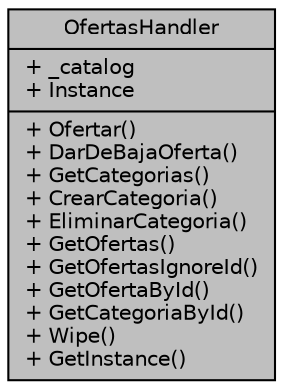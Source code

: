 digraph "OfertasHandler"
{
 // INTERACTIVE_SVG=YES
 // LATEX_PDF_SIZE
  edge [fontname="Helvetica",fontsize="10",labelfontname="Helvetica",labelfontsize="10"];
  node [fontname="Helvetica",fontsize="10",shape=record];
  Node1 [label="{OfertasHandler\n|+ _catalog\l+ Instance\l|+ Ofertar()\l+ DarDeBajaOferta()\l+ GetCategorias()\l+ CrearCategoria()\l+ EliminarCategoria()\l+ GetOfertas()\l+ GetOfertasIgnoreId()\l+ GetOfertaById()\l+ GetCategoriaById()\l+ Wipe()\l+ GetInstance()\l}",height=0.2,width=0.4,color="black", fillcolor="grey75", style="filled", fontcolor="black",tooltip=" "];
}
